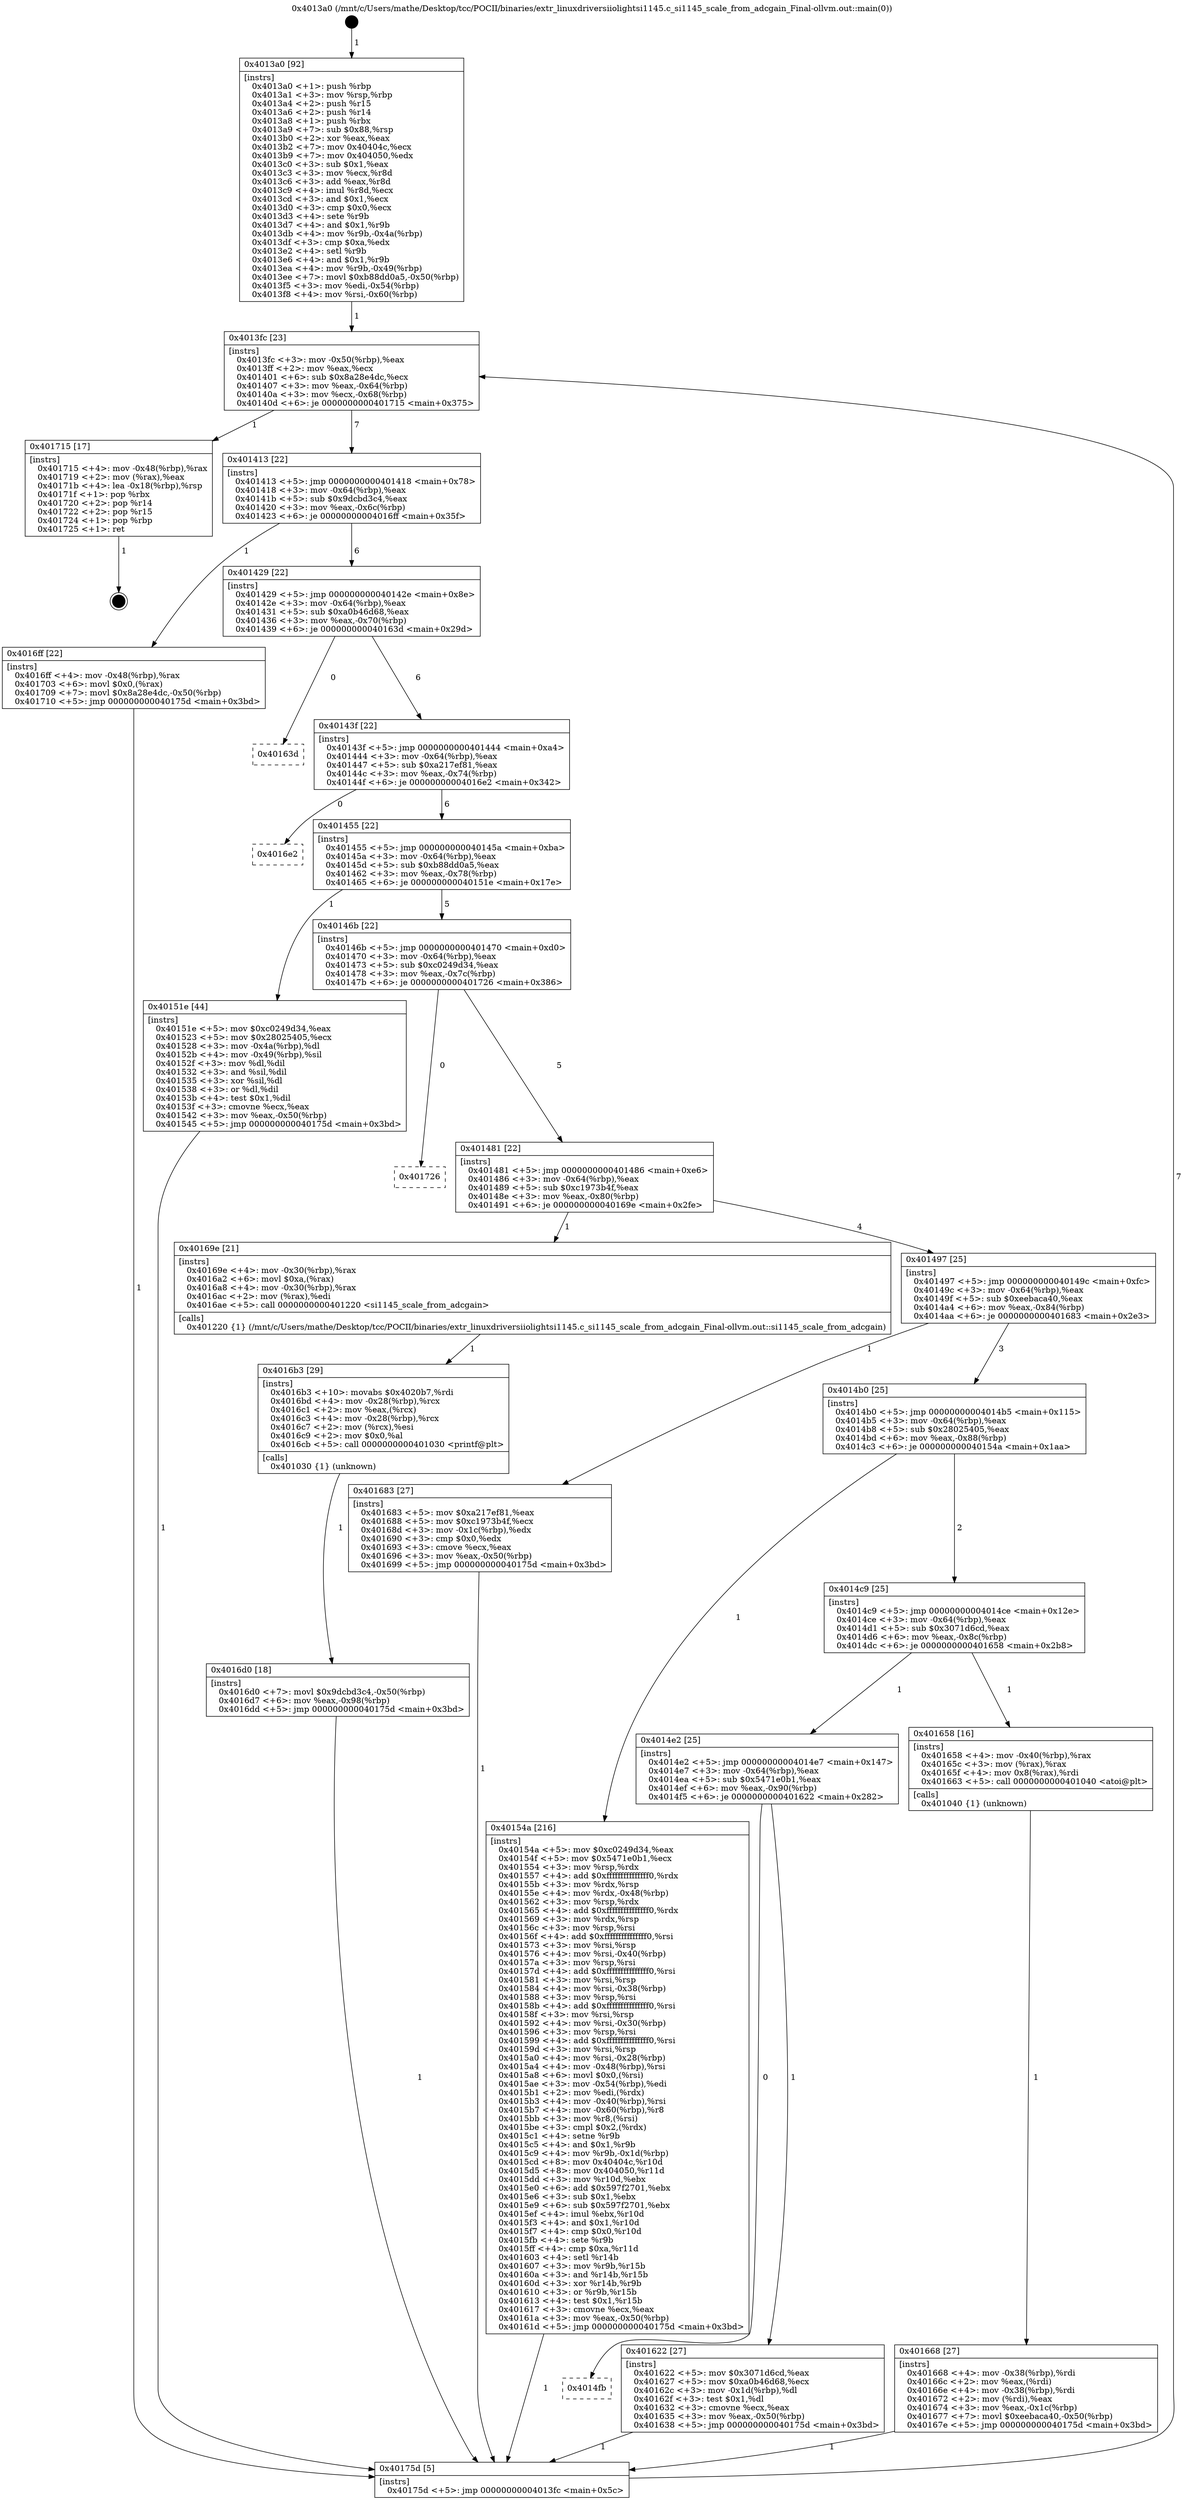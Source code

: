 digraph "0x4013a0" {
  label = "0x4013a0 (/mnt/c/Users/mathe/Desktop/tcc/POCII/binaries/extr_linuxdriversiiolightsi1145.c_si1145_scale_from_adcgain_Final-ollvm.out::main(0))"
  labelloc = "t"
  node[shape=record]

  Entry [label="",width=0.3,height=0.3,shape=circle,fillcolor=black,style=filled]
  "0x4013fc" [label="{
     0x4013fc [23]\l
     | [instrs]\l
     &nbsp;&nbsp;0x4013fc \<+3\>: mov -0x50(%rbp),%eax\l
     &nbsp;&nbsp;0x4013ff \<+2\>: mov %eax,%ecx\l
     &nbsp;&nbsp;0x401401 \<+6\>: sub $0x8a28e4dc,%ecx\l
     &nbsp;&nbsp;0x401407 \<+3\>: mov %eax,-0x64(%rbp)\l
     &nbsp;&nbsp;0x40140a \<+3\>: mov %ecx,-0x68(%rbp)\l
     &nbsp;&nbsp;0x40140d \<+6\>: je 0000000000401715 \<main+0x375\>\l
  }"]
  "0x401715" [label="{
     0x401715 [17]\l
     | [instrs]\l
     &nbsp;&nbsp;0x401715 \<+4\>: mov -0x48(%rbp),%rax\l
     &nbsp;&nbsp;0x401719 \<+2\>: mov (%rax),%eax\l
     &nbsp;&nbsp;0x40171b \<+4\>: lea -0x18(%rbp),%rsp\l
     &nbsp;&nbsp;0x40171f \<+1\>: pop %rbx\l
     &nbsp;&nbsp;0x401720 \<+2\>: pop %r14\l
     &nbsp;&nbsp;0x401722 \<+2\>: pop %r15\l
     &nbsp;&nbsp;0x401724 \<+1\>: pop %rbp\l
     &nbsp;&nbsp;0x401725 \<+1\>: ret\l
  }"]
  "0x401413" [label="{
     0x401413 [22]\l
     | [instrs]\l
     &nbsp;&nbsp;0x401413 \<+5\>: jmp 0000000000401418 \<main+0x78\>\l
     &nbsp;&nbsp;0x401418 \<+3\>: mov -0x64(%rbp),%eax\l
     &nbsp;&nbsp;0x40141b \<+5\>: sub $0x9dcbd3c4,%eax\l
     &nbsp;&nbsp;0x401420 \<+3\>: mov %eax,-0x6c(%rbp)\l
     &nbsp;&nbsp;0x401423 \<+6\>: je 00000000004016ff \<main+0x35f\>\l
  }"]
  Exit [label="",width=0.3,height=0.3,shape=circle,fillcolor=black,style=filled,peripheries=2]
  "0x4016ff" [label="{
     0x4016ff [22]\l
     | [instrs]\l
     &nbsp;&nbsp;0x4016ff \<+4\>: mov -0x48(%rbp),%rax\l
     &nbsp;&nbsp;0x401703 \<+6\>: movl $0x0,(%rax)\l
     &nbsp;&nbsp;0x401709 \<+7\>: movl $0x8a28e4dc,-0x50(%rbp)\l
     &nbsp;&nbsp;0x401710 \<+5\>: jmp 000000000040175d \<main+0x3bd\>\l
  }"]
  "0x401429" [label="{
     0x401429 [22]\l
     | [instrs]\l
     &nbsp;&nbsp;0x401429 \<+5\>: jmp 000000000040142e \<main+0x8e\>\l
     &nbsp;&nbsp;0x40142e \<+3\>: mov -0x64(%rbp),%eax\l
     &nbsp;&nbsp;0x401431 \<+5\>: sub $0xa0b46d68,%eax\l
     &nbsp;&nbsp;0x401436 \<+3\>: mov %eax,-0x70(%rbp)\l
     &nbsp;&nbsp;0x401439 \<+6\>: je 000000000040163d \<main+0x29d\>\l
  }"]
  "0x4016d0" [label="{
     0x4016d0 [18]\l
     | [instrs]\l
     &nbsp;&nbsp;0x4016d0 \<+7\>: movl $0x9dcbd3c4,-0x50(%rbp)\l
     &nbsp;&nbsp;0x4016d7 \<+6\>: mov %eax,-0x98(%rbp)\l
     &nbsp;&nbsp;0x4016dd \<+5\>: jmp 000000000040175d \<main+0x3bd\>\l
  }"]
  "0x40163d" [label="{
     0x40163d\l
  }", style=dashed]
  "0x40143f" [label="{
     0x40143f [22]\l
     | [instrs]\l
     &nbsp;&nbsp;0x40143f \<+5\>: jmp 0000000000401444 \<main+0xa4\>\l
     &nbsp;&nbsp;0x401444 \<+3\>: mov -0x64(%rbp),%eax\l
     &nbsp;&nbsp;0x401447 \<+5\>: sub $0xa217ef81,%eax\l
     &nbsp;&nbsp;0x40144c \<+3\>: mov %eax,-0x74(%rbp)\l
     &nbsp;&nbsp;0x40144f \<+6\>: je 00000000004016e2 \<main+0x342\>\l
  }"]
  "0x4016b3" [label="{
     0x4016b3 [29]\l
     | [instrs]\l
     &nbsp;&nbsp;0x4016b3 \<+10\>: movabs $0x4020b7,%rdi\l
     &nbsp;&nbsp;0x4016bd \<+4\>: mov -0x28(%rbp),%rcx\l
     &nbsp;&nbsp;0x4016c1 \<+2\>: mov %eax,(%rcx)\l
     &nbsp;&nbsp;0x4016c3 \<+4\>: mov -0x28(%rbp),%rcx\l
     &nbsp;&nbsp;0x4016c7 \<+2\>: mov (%rcx),%esi\l
     &nbsp;&nbsp;0x4016c9 \<+2\>: mov $0x0,%al\l
     &nbsp;&nbsp;0x4016cb \<+5\>: call 0000000000401030 \<printf@plt\>\l
     | [calls]\l
     &nbsp;&nbsp;0x401030 \{1\} (unknown)\l
  }"]
  "0x4016e2" [label="{
     0x4016e2\l
  }", style=dashed]
  "0x401455" [label="{
     0x401455 [22]\l
     | [instrs]\l
     &nbsp;&nbsp;0x401455 \<+5\>: jmp 000000000040145a \<main+0xba\>\l
     &nbsp;&nbsp;0x40145a \<+3\>: mov -0x64(%rbp),%eax\l
     &nbsp;&nbsp;0x40145d \<+5\>: sub $0xb88dd0a5,%eax\l
     &nbsp;&nbsp;0x401462 \<+3\>: mov %eax,-0x78(%rbp)\l
     &nbsp;&nbsp;0x401465 \<+6\>: je 000000000040151e \<main+0x17e\>\l
  }"]
  "0x401668" [label="{
     0x401668 [27]\l
     | [instrs]\l
     &nbsp;&nbsp;0x401668 \<+4\>: mov -0x38(%rbp),%rdi\l
     &nbsp;&nbsp;0x40166c \<+2\>: mov %eax,(%rdi)\l
     &nbsp;&nbsp;0x40166e \<+4\>: mov -0x38(%rbp),%rdi\l
     &nbsp;&nbsp;0x401672 \<+2\>: mov (%rdi),%eax\l
     &nbsp;&nbsp;0x401674 \<+3\>: mov %eax,-0x1c(%rbp)\l
     &nbsp;&nbsp;0x401677 \<+7\>: movl $0xeebaca40,-0x50(%rbp)\l
     &nbsp;&nbsp;0x40167e \<+5\>: jmp 000000000040175d \<main+0x3bd\>\l
  }"]
  "0x40151e" [label="{
     0x40151e [44]\l
     | [instrs]\l
     &nbsp;&nbsp;0x40151e \<+5\>: mov $0xc0249d34,%eax\l
     &nbsp;&nbsp;0x401523 \<+5\>: mov $0x28025405,%ecx\l
     &nbsp;&nbsp;0x401528 \<+3\>: mov -0x4a(%rbp),%dl\l
     &nbsp;&nbsp;0x40152b \<+4\>: mov -0x49(%rbp),%sil\l
     &nbsp;&nbsp;0x40152f \<+3\>: mov %dl,%dil\l
     &nbsp;&nbsp;0x401532 \<+3\>: and %sil,%dil\l
     &nbsp;&nbsp;0x401535 \<+3\>: xor %sil,%dl\l
     &nbsp;&nbsp;0x401538 \<+3\>: or %dl,%dil\l
     &nbsp;&nbsp;0x40153b \<+4\>: test $0x1,%dil\l
     &nbsp;&nbsp;0x40153f \<+3\>: cmovne %ecx,%eax\l
     &nbsp;&nbsp;0x401542 \<+3\>: mov %eax,-0x50(%rbp)\l
     &nbsp;&nbsp;0x401545 \<+5\>: jmp 000000000040175d \<main+0x3bd\>\l
  }"]
  "0x40146b" [label="{
     0x40146b [22]\l
     | [instrs]\l
     &nbsp;&nbsp;0x40146b \<+5\>: jmp 0000000000401470 \<main+0xd0\>\l
     &nbsp;&nbsp;0x401470 \<+3\>: mov -0x64(%rbp),%eax\l
     &nbsp;&nbsp;0x401473 \<+5\>: sub $0xc0249d34,%eax\l
     &nbsp;&nbsp;0x401478 \<+3\>: mov %eax,-0x7c(%rbp)\l
     &nbsp;&nbsp;0x40147b \<+6\>: je 0000000000401726 \<main+0x386\>\l
  }"]
  "0x40175d" [label="{
     0x40175d [5]\l
     | [instrs]\l
     &nbsp;&nbsp;0x40175d \<+5\>: jmp 00000000004013fc \<main+0x5c\>\l
  }"]
  "0x4013a0" [label="{
     0x4013a0 [92]\l
     | [instrs]\l
     &nbsp;&nbsp;0x4013a0 \<+1\>: push %rbp\l
     &nbsp;&nbsp;0x4013a1 \<+3\>: mov %rsp,%rbp\l
     &nbsp;&nbsp;0x4013a4 \<+2\>: push %r15\l
     &nbsp;&nbsp;0x4013a6 \<+2\>: push %r14\l
     &nbsp;&nbsp;0x4013a8 \<+1\>: push %rbx\l
     &nbsp;&nbsp;0x4013a9 \<+7\>: sub $0x88,%rsp\l
     &nbsp;&nbsp;0x4013b0 \<+2\>: xor %eax,%eax\l
     &nbsp;&nbsp;0x4013b2 \<+7\>: mov 0x40404c,%ecx\l
     &nbsp;&nbsp;0x4013b9 \<+7\>: mov 0x404050,%edx\l
     &nbsp;&nbsp;0x4013c0 \<+3\>: sub $0x1,%eax\l
     &nbsp;&nbsp;0x4013c3 \<+3\>: mov %ecx,%r8d\l
     &nbsp;&nbsp;0x4013c6 \<+3\>: add %eax,%r8d\l
     &nbsp;&nbsp;0x4013c9 \<+4\>: imul %r8d,%ecx\l
     &nbsp;&nbsp;0x4013cd \<+3\>: and $0x1,%ecx\l
     &nbsp;&nbsp;0x4013d0 \<+3\>: cmp $0x0,%ecx\l
     &nbsp;&nbsp;0x4013d3 \<+4\>: sete %r9b\l
     &nbsp;&nbsp;0x4013d7 \<+4\>: and $0x1,%r9b\l
     &nbsp;&nbsp;0x4013db \<+4\>: mov %r9b,-0x4a(%rbp)\l
     &nbsp;&nbsp;0x4013df \<+3\>: cmp $0xa,%edx\l
     &nbsp;&nbsp;0x4013e2 \<+4\>: setl %r9b\l
     &nbsp;&nbsp;0x4013e6 \<+4\>: and $0x1,%r9b\l
     &nbsp;&nbsp;0x4013ea \<+4\>: mov %r9b,-0x49(%rbp)\l
     &nbsp;&nbsp;0x4013ee \<+7\>: movl $0xb88dd0a5,-0x50(%rbp)\l
     &nbsp;&nbsp;0x4013f5 \<+3\>: mov %edi,-0x54(%rbp)\l
     &nbsp;&nbsp;0x4013f8 \<+4\>: mov %rsi,-0x60(%rbp)\l
  }"]
  "0x4014fb" [label="{
     0x4014fb\l
  }", style=dashed]
  "0x401726" [label="{
     0x401726\l
  }", style=dashed]
  "0x401481" [label="{
     0x401481 [22]\l
     | [instrs]\l
     &nbsp;&nbsp;0x401481 \<+5\>: jmp 0000000000401486 \<main+0xe6\>\l
     &nbsp;&nbsp;0x401486 \<+3\>: mov -0x64(%rbp),%eax\l
     &nbsp;&nbsp;0x401489 \<+5\>: sub $0xc1973b4f,%eax\l
     &nbsp;&nbsp;0x40148e \<+3\>: mov %eax,-0x80(%rbp)\l
     &nbsp;&nbsp;0x401491 \<+6\>: je 000000000040169e \<main+0x2fe\>\l
  }"]
  "0x401622" [label="{
     0x401622 [27]\l
     | [instrs]\l
     &nbsp;&nbsp;0x401622 \<+5\>: mov $0x3071d6cd,%eax\l
     &nbsp;&nbsp;0x401627 \<+5\>: mov $0xa0b46d68,%ecx\l
     &nbsp;&nbsp;0x40162c \<+3\>: mov -0x1d(%rbp),%dl\l
     &nbsp;&nbsp;0x40162f \<+3\>: test $0x1,%dl\l
     &nbsp;&nbsp;0x401632 \<+3\>: cmovne %ecx,%eax\l
     &nbsp;&nbsp;0x401635 \<+3\>: mov %eax,-0x50(%rbp)\l
     &nbsp;&nbsp;0x401638 \<+5\>: jmp 000000000040175d \<main+0x3bd\>\l
  }"]
  "0x40169e" [label="{
     0x40169e [21]\l
     | [instrs]\l
     &nbsp;&nbsp;0x40169e \<+4\>: mov -0x30(%rbp),%rax\l
     &nbsp;&nbsp;0x4016a2 \<+6\>: movl $0xa,(%rax)\l
     &nbsp;&nbsp;0x4016a8 \<+4\>: mov -0x30(%rbp),%rax\l
     &nbsp;&nbsp;0x4016ac \<+2\>: mov (%rax),%edi\l
     &nbsp;&nbsp;0x4016ae \<+5\>: call 0000000000401220 \<si1145_scale_from_adcgain\>\l
     | [calls]\l
     &nbsp;&nbsp;0x401220 \{1\} (/mnt/c/Users/mathe/Desktop/tcc/POCII/binaries/extr_linuxdriversiiolightsi1145.c_si1145_scale_from_adcgain_Final-ollvm.out::si1145_scale_from_adcgain)\l
  }"]
  "0x401497" [label="{
     0x401497 [25]\l
     | [instrs]\l
     &nbsp;&nbsp;0x401497 \<+5\>: jmp 000000000040149c \<main+0xfc\>\l
     &nbsp;&nbsp;0x40149c \<+3\>: mov -0x64(%rbp),%eax\l
     &nbsp;&nbsp;0x40149f \<+5\>: sub $0xeebaca40,%eax\l
     &nbsp;&nbsp;0x4014a4 \<+6\>: mov %eax,-0x84(%rbp)\l
     &nbsp;&nbsp;0x4014aa \<+6\>: je 0000000000401683 \<main+0x2e3\>\l
  }"]
  "0x4014e2" [label="{
     0x4014e2 [25]\l
     | [instrs]\l
     &nbsp;&nbsp;0x4014e2 \<+5\>: jmp 00000000004014e7 \<main+0x147\>\l
     &nbsp;&nbsp;0x4014e7 \<+3\>: mov -0x64(%rbp),%eax\l
     &nbsp;&nbsp;0x4014ea \<+5\>: sub $0x5471e0b1,%eax\l
     &nbsp;&nbsp;0x4014ef \<+6\>: mov %eax,-0x90(%rbp)\l
     &nbsp;&nbsp;0x4014f5 \<+6\>: je 0000000000401622 \<main+0x282\>\l
  }"]
  "0x401683" [label="{
     0x401683 [27]\l
     | [instrs]\l
     &nbsp;&nbsp;0x401683 \<+5\>: mov $0xa217ef81,%eax\l
     &nbsp;&nbsp;0x401688 \<+5\>: mov $0xc1973b4f,%ecx\l
     &nbsp;&nbsp;0x40168d \<+3\>: mov -0x1c(%rbp),%edx\l
     &nbsp;&nbsp;0x401690 \<+3\>: cmp $0x0,%edx\l
     &nbsp;&nbsp;0x401693 \<+3\>: cmove %ecx,%eax\l
     &nbsp;&nbsp;0x401696 \<+3\>: mov %eax,-0x50(%rbp)\l
     &nbsp;&nbsp;0x401699 \<+5\>: jmp 000000000040175d \<main+0x3bd\>\l
  }"]
  "0x4014b0" [label="{
     0x4014b0 [25]\l
     | [instrs]\l
     &nbsp;&nbsp;0x4014b0 \<+5\>: jmp 00000000004014b5 \<main+0x115\>\l
     &nbsp;&nbsp;0x4014b5 \<+3\>: mov -0x64(%rbp),%eax\l
     &nbsp;&nbsp;0x4014b8 \<+5\>: sub $0x28025405,%eax\l
     &nbsp;&nbsp;0x4014bd \<+6\>: mov %eax,-0x88(%rbp)\l
     &nbsp;&nbsp;0x4014c3 \<+6\>: je 000000000040154a \<main+0x1aa\>\l
  }"]
  "0x401658" [label="{
     0x401658 [16]\l
     | [instrs]\l
     &nbsp;&nbsp;0x401658 \<+4\>: mov -0x40(%rbp),%rax\l
     &nbsp;&nbsp;0x40165c \<+3\>: mov (%rax),%rax\l
     &nbsp;&nbsp;0x40165f \<+4\>: mov 0x8(%rax),%rdi\l
     &nbsp;&nbsp;0x401663 \<+5\>: call 0000000000401040 \<atoi@plt\>\l
     | [calls]\l
     &nbsp;&nbsp;0x401040 \{1\} (unknown)\l
  }"]
  "0x40154a" [label="{
     0x40154a [216]\l
     | [instrs]\l
     &nbsp;&nbsp;0x40154a \<+5\>: mov $0xc0249d34,%eax\l
     &nbsp;&nbsp;0x40154f \<+5\>: mov $0x5471e0b1,%ecx\l
     &nbsp;&nbsp;0x401554 \<+3\>: mov %rsp,%rdx\l
     &nbsp;&nbsp;0x401557 \<+4\>: add $0xfffffffffffffff0,%rdx\l
     &nbsp;&nbsp;0x40155b \<+3\>: mov %rdx,%rsp\l
     &nbsp;&nbsp;0x40155e \<+4\>: mov %rdx,-0x48(%rbp)\l
     &nbsp;&nbsp;0x401562 \<+3\>: mov %rsp,%rdx\l
     &nbsp;&nbsp;0x401565 \<+4\>: add $0xfffffffffffffff0,%rdx\l
     &nbsp;&nbsp;0x401569 \<+3\>: mov %rdx,%rsp\l
     &nbsp;&nbsp;0x40156c \<+3\>: mov %rsp,%rsi\l
     &nbsp;&nbsp;0x40156f \<+4\>: add $0xfffffffffffffff0,%rsi\l
     &nbsp;&nbsp;0x401573 \<+3\>: mov %rsi,%rsp\l
     &nbsp;&nbsp;0x401576 \<+4\>: mov %rsi,-0x40(%rbp)\l
     &nbsp;&nbsp;0x40157a \<+3\>: mov %rsp,%rsi\l
     &nbsp;&nbsp;0x40157d \<+4\>: add $0xfffffffffffffff0,%rsi\l
     &nbsp;&nbsp;0x401581 \<+3\>: mov %rsi,%rsp\l
     &nbsp;&nbsp;0x401584 \<+4\>: mov %rsi,-0x38(%rbp)\l
     &nbsp;&nbsp;0x401588 \<+3\>: mov %rsp,%rsi\l
     &nbsp;&nbsp;0x40158b \<+4\>: add $0xfffffffffffffff0,%rsi\l
     &nbsp;&nbsp;0x40158f \<+3\>: mov %rsi,%rsp\l
     &nbsp;&nbsp;0x401592 \<+4\>: mov %rsi,-0x30(%rbp)\l
     &nbsp;&nbsp;0x401596 \<+3\>: mov %rsp,%rsi\l
     &nbsp;&nbsp;0x401599 \<+4\>: add $0xfffffffffffffff0,%rsi\l
     &nbsp;&nbsp;0x40159d \<+3\>: mov %rsi,%rsp\l
     &nbsp;&nbsp;0x4015a0 \<+4\>: mov %rsi,-0x28(%rbp)\l
     &nbsp;&nbsp;0x4015a4 \<+4\>: mov -0x48(%rbp),%rsi\l
     &nbsp;&nbsp;0x4015a8 \<+6\>: movl $0x0,(%rsi)\l
     &nbsp;&nbsp;0x4015ae \<+3\>: mov -0x54(%rbp),%edi\l
     &nbsp;&nbsp;0x4015b1 \<+2\>: mov %edi,(%rdx)\l
     &nbsp;&nbsp;0x4015b3 \<+4\>: mov -0x40(%rbp),%rsi\l
     &nbsp;&nbsp;0x4015b7 \<+4\>: mov -0x60(%rbp),%r8\l
     &nbsp;&nbsp;0x4015bb \<+3\>: mov %r8,(%rsi)\l
     &nbsp;&nbsp;0x4015be \<+3\>: cmpl $0x2,(%rdx)\l
     &nbsp;&nbsp;0x4015c1 \<+4\>: setne %r9b\l
     &nbsp;&nbsp;0x4015c5 \<+4\>: and $0x1,%r9b\l
     &nbsp;&nbsp;0x4015c9 \<+4\>: mov %r9b,-0x1d(%rbp)\l
     &nbsp;&nbsp;0x4015cd \<+8\>: mov 0x40404c,%r10d\l
     &nbsp;&nbsp;0x4015d5 \<+8\>: mov 0x404050,%r11d\l
     &nbsp;&nbsp;0x4015dd \<+3\>: mov %r10d,%ebx\l
     &nbsp;&nbsp;0x4015e0 \<+6\>: add $0x597f2701,%ebx\l
     &nbsp;&nbsp;0x4015e6 \<+3\>: sub $0x1,%ebx\l
     &nbsp;&nbsp;0x4015e9 \<+6\>: sub $0x597f2701,%ebx\l
     &nbsp;&nbsp;0x4015ef \<+4\>: imul %ebx,%r10d\l
     &nbsp;&nbsp;0x4015f3 \<+4\>: and $0x1,%r10d\l
     &nbsp;&nbsp;0x4015f7 \<+4\>: cmp $0x0,%r10d\l
     &nbsp;&nbsp;0x4015fb \<+4\>: sete %r9b\l
     &nbsp;&nbsp;0x4015ff \<+4\>: cmp $0xa,%r11d\l
     &nbsp;&nbsp;0x401603 \<+4\>: setl %r14b\l
     &nbsp;&nbsp;0x401607 \<+3\>: mov %r9b,%r15b\l
     &nbsp;&nbsp;0x40160a \<+3\>: and %r14b,%r15b\l
     &nbsp;&nbsp;0x40160d \<+3\>: xor %r14b,%r9b\l
     &nbsp;&nbsp;0x401610 \<+3\>: or %r9b,%r15b\l
     &nbsp;&nbsp;0x401613 \<+4\>: test $0x1,%r15b\l
     &nbsp;&nbsp;0x401617 \<+3\>: cmovne %ecx,%eax\l
     &nbsp;&nbsp;0x40161a \<+3\>: mov %eax,-0x50(%rbp)\l
     &nbsp;&nbsp;0x40161d \<+5\>: jmp 000000000040175d \<main+0x3bd\>\l
  }"]
  "0x4014c9" [label="{
     0x4014c9 [25]\l
     | [instrs]\l
     &nbsp;&nbsp;0x4014c9 \<+5\>: jmp 00000000004014ce \<main+0x12e\>\l
     &nbsp;&nbsp;0x4014ce \<+3\>: mov -0x64(%rbp),%eax\l
     &nbsp;&nbsp;0x4014d1 \<+5\>: sub $0x3071d6cd,%eax\l
     &nbsp;&nbsp;0x4014d6 \<+6\>: mov %eax,-0x8c(%rbp)\l
     &nbsp;&nbsp;0x4014dc \<+6\>: je 0000000000401658 \<main+0x2b8\>\l
  }"]
  Entry -> "0x4013a0" [label=" 1"]
  "0x4013fc" -> "0x401715" [label=" 1"]
  "0x4013fc" -> "0x401413" [label=" 7"]
  "0x401715" -> Exit [label=" 1"]
  "0x401413" -> "0x4016ff" [label=" 1"]
  "0x401413" -> "0x401429" [label=" 6"]
  "0x4016ff" -> "0x40175d" [label=" 1"]
  "0x401429" -> "0x40163d" [label=" 0"]
  "0x401429" -> "0x40143f" [label=" 6"]
  "0x4016d0" -> "0x40175d" [label=" 1"]
  "0x40143f" -> "0x4016e2" [label=" 0"]
  "0x40143f" -> "0x401455" [label=" 6"]
  "0x4016b3" -> "0x4016d0" [label=" 1"]
  "0x401455" -> "0x40151e" [label=" 1"]
  "0x401455" -> "0x40146b" [label=" 5"]
  "0x40151e" -> "0x40175d" [label=" 1"]
  "0x4013a0" -> "0x4013fc" [label=" 1"]
  "0x40175d" -> "0x4013fc" [label=" 7"]
  "0x40169e" -> "0x4016b3" [label=" 1"]
  "0x40146b" -> "0x401726" [label=" 0"]
  "0x40146b" -> "0x401481" [label=" 5"]
  "0x401683" -> "0x40175d" [label=" 1"]
  "0x401481" -> "0x40169e" [label=" 1"]
  "0x401481" -> "0x401497" [label=" 4"]
  "0x401668" -> "0x40175d" [label=" 1"]
  "0x401497" -> "0x401683" [label=" 1"]
  "0x401497" -> "0x4014b0" [label=" 3"]
  "0x401622" -> "0x40175d" [label=" 1"]
  "0x4014b0" -> "0x40154a" [label=" 1"]
  "0x4014b0" -> "0x4014c9" [label=" 2"]
  "0x40154a" -> "0x40175d" [label=" 1"]
  "0x4014e2" -> "0x4014fb" [label=" 0"]
  "0x4014c9" -> "0x401658" [label=" 1"]
  "0x4014c9" -> "0x4014e2" [label=" 1"]
  "0x401658" -> "0x401668" [label=" 1"]
  "0x4014e2" -> "0x401622" [label=" 1"]
}

